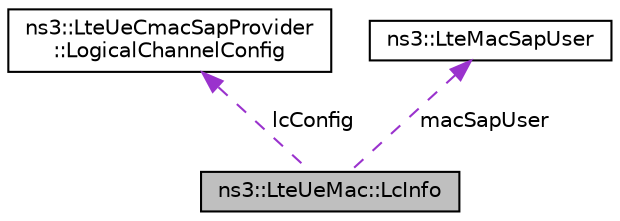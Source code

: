 digraph "ns3::LteUeMac::LcInfo"
{
 // LATEX_PDF_SIZE
  edge [fontname="Helvetica",fontsize="10",labelfontname="Helvetica",labelfontsize="10"];
  node [fontname="Helvetica",fontsize="10",shape=record];
  Node1 [label="ns3::LteUeMac::LcInfo",height=0.2,width=0.4,color="black", fillcolor="grey75", style="filled", fontcolor="black",tooltip="LcInfo structure."];
  Node2 -> Node1 [dir="back",color="darkorchid3",fontsize="10",style="dashed",label=" lcConfig" ,fontname="Helvetica"];
  Node2 [label="ns3::LteUeCmacSapProvider\l::LogicalChannelConfig",height=0.2,width=0.4,color="black", fillcolor="white", style="filled",URL="$structns3_1_1_lte_ue_cmac_sap_provider_1_1_logical_channel_config.html",tooltip="LogicalChannelConfig structure."];
  Node3 -> Node1 [dir="back",color="darkorchid3",fontsize="10",style="dashed",label=" macSapUser" ,fontname="Helvetica"];
  Node3 [label="ns3::LteMacSapUser",height=0.2,width=0.4,color="black", fillcolor="white", style="filled",URL="$classns3_1_1_lte_mac_sap_user.html",tooltip="Service Access Point (SAP) offered by the MAC to the RLC See Femto Forum MAC Scheduler Interface Spec..."];
}
